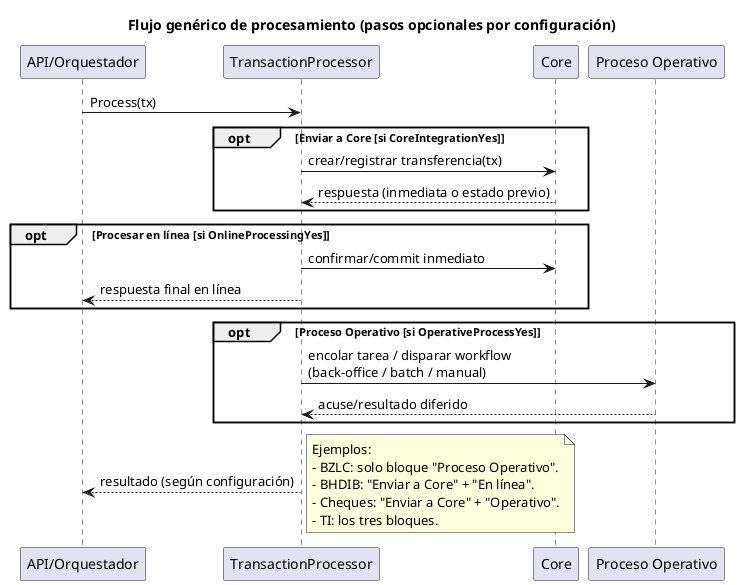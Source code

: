 @startuml
title Flujo genérico de procesamiento (pasos opcionales por configuración)

participant "API/Orquestador" as API
participant "TransactionProcessor" as PROC
participant "Core" as CORE
participant "Proceso Operativo" as OPS

API -> PROC: Process(tx)

opt Enviar a Core [si CoreIntegrationYes]
  PROC -> CORE: crear/registrar transferencia(tx)
  CORE --> PROC: respuesta (inmediata o estado previo)
end

opt Procesar en línea [si OnlineProcessingYes]
  PROC -> CORE: confirmar/commit inmediato
  PROC --> API: respuesta final en línea
end

opt Proceso Operativo [si OperativeProcessYes]
  PROC -> OPS: encolar tarea / disparar workflow\n(back-office / batch / manual)
  OPS --> PROC: acuse/resultado diferido
end

PROC --> API: resultado (según configuración)

note right
Ejemplos:
- BZLC: solo bloque "Proceso Operativo".
- BHDIB: "Enviar a Core" + "En línea".
- Cheques: "Enviar a Core" + "Operativo".
- TI: los tres bloques.
end note
@enduml
